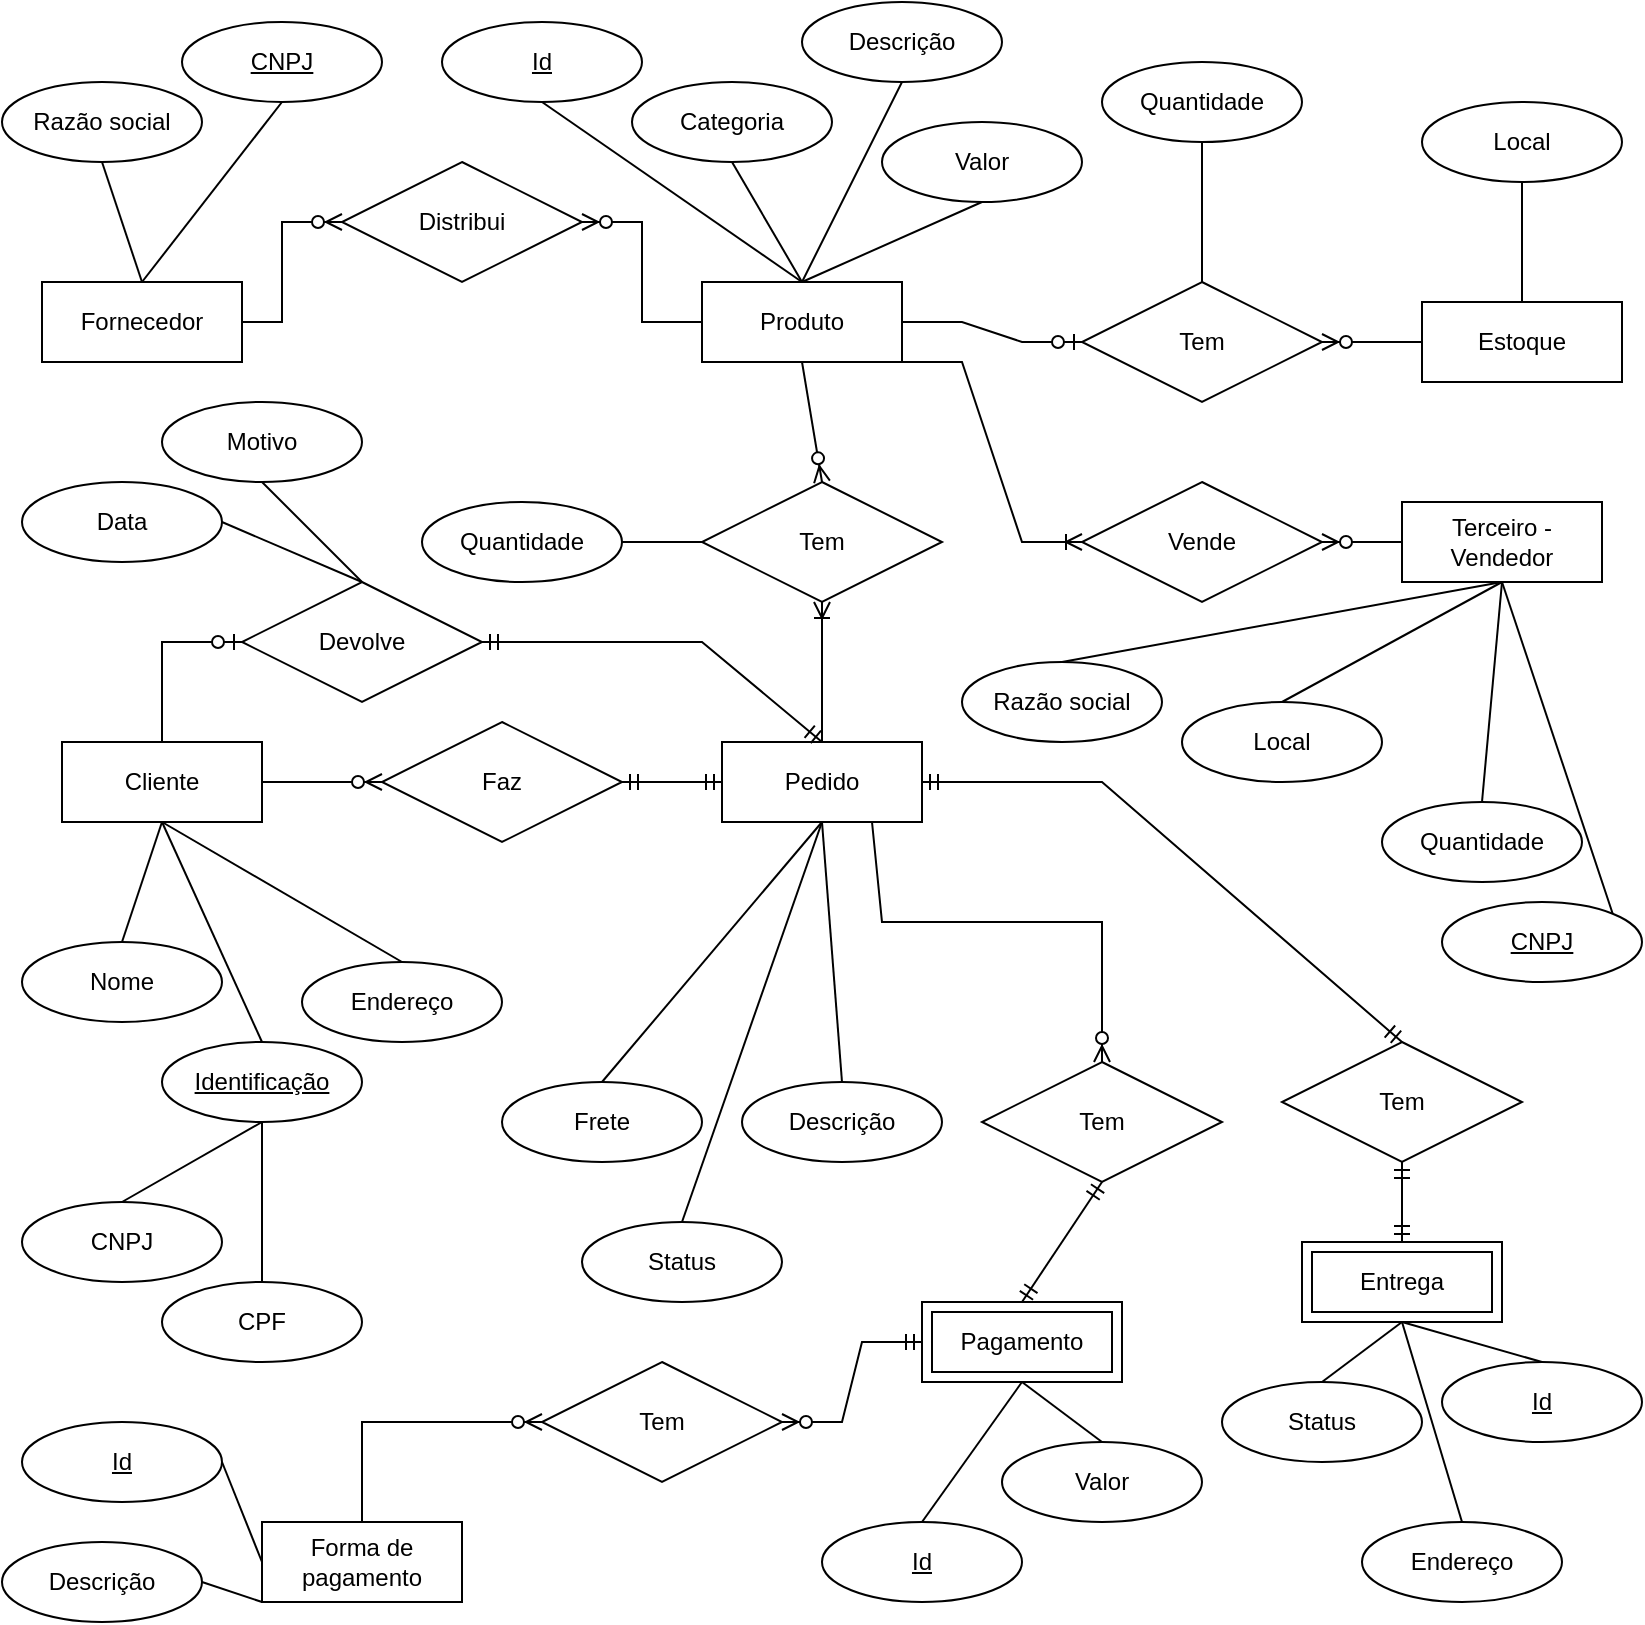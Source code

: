 <mxfile>
    <diagram id="R2lEEEUBdFMjLlhIrx00" name="Page-1">
        <mxGraphModel dx="990" dy="574" grid="1" gridSize="10" guides="1" tooltips="1" connect="1" arrows="1" fold="1" page="1" pageScale="1" pageWidth="850" pageHeight="1100" math="0" shadow="0" extFonts="Permanent Marker^https://fonts.googleapis.com/css?family=Permanent+Marker">
            <root>
                <mxCell id="0"/>
                <mxCell id="1" parent="0"/>
                <mxCell id="_aVbSw46zG1tApkILwOk-1" value="Produto" style="whiteSpace=wrap;html=1;align=center;" parent="1" vertex="1">
                    <mxGeometry x="360" y="150" width="100" height="40" as="geometry"/>
                </mxCell>
                <mxCell id="_aVbSw46zG1tApkILwOk-2" value="Cliente" style="whiteSpace=wrap;html=1;align=center;" parent="1" vertex="1">
                    <mxGeometry x="40" y="380" width="100" height="40" as="geometry"/>
                </mxCell>
                <mxCell id="_aVbSw46zG1tApkILwOk-3" value="Estoque" style="whiteSpace=wrap;html=1;align=center;" parent="1" vertex="1">
                    <mxGeometry x="720" y="160" width="100" height="40" as="geometry"/>
                </mxCell>
                <mxCell id="_aVbSw46zG1tApkILwOk-5" value="&lt;div&gt;Pedido&lt;/div&gt;" style="whiteSpace=wrap;html=1;align=center;" parent="1" vertex="1">
                    <mxGeometry x="370" y="380" width="100" height="40" as="geometry"/>
                </mxCell>
                <mxCell id="_aVbSw46zG1tApkILwOk-6" value="&lt;div&gt;Fornecedor&lt;/div&gt;" style="whiteSpace=wrap;html=1;align=center;" parent="1" vertex="1">
                    <mxGeometry x="30" y="150" width="100" height="40" as="geometry"/>
                </mxCell>
                <mxCell id="_aVbSw46zG1tApkILwOk-8" value="Distribui" style="shape=rhombus;perimeter=rhombusPerimeter;whiteSpace=wrap;html=1;align=center;" parent="1" vertex="1">
                    <mxGeometry x="180" y="90" width="120" height="60" as="geometry"/>
                </mxCell>
                <mxCell id="_aVbSw46zG1tApkILwOk-21" value="&lt;div&gt;Tem&lt;/div&gt;" style="shape=rhombus;perimeter=rhombusPerimeter;whiteSpace=wrap;html=1;align=center;" parent="1" vertex="1">
                    <mxGeometry x="550" y="150" width="120" height="60" as="geometry"/>
                </mxCell>
                <mxCell id="_aVbSw46zG1tApkILwOk-25" value="Tem" style="shape=rhombus;perimeter=rhombusPerimeter;whiteSpace=wrap;html=1;align=center;" parent="1" vertex="1">
                    <mxGeometry x="360" y="250" width="120" height="60" as="geometry"/>
                </mxCell>
                <mxCell id="_aVbSw46zG1tApkILwOk-29" value="Faz" style="shape=rhombus;perimeter=rhombusPerimeter;whiteSpace=wrap;html=1;align=center;" parent="1" vertex="1">
                    <mxGeometry x="200" y="370" width="120" height="60" as="geometry"/>
                </mxCell>
                <mxCell id="_aVbSw46zG1tApkILwOk-32" value="Terceiro - Vendedor" style="whiteSpace=wrap;html=1;align=center;" parent="1" vertex="1">
                    <mxGeometry x="710" y="260" width="100" height="40" as="geometry"/>
                </mxCell>
                <mxCell id="_aVbSw46zG1tApkILwOk-33" value="Vende" style="shape=rhombus;perimeter=rhombusPerimeter;whiteSpace=wrap;html=1;align=center;" parent="1" vertex="1">
                    <mxGeometry x="550" y="250" width="120" height="60" as="geometry"/>
                </mxCell>
                <mxCell id="_aVbSw46zG1tApkILwOk-47" style="edgeStyle=none;rounded=0;orthogonalLoop=1;jettySize=auto;html=1;exitX=0.5;exitY=0;exitDx=0;exitDy=0;entryX=0.5;entryY=1;entryDx=0;entryDy=0;endArrow=none;endFill=0;" parent="1" source="20" target="_aVbSw46zG1tApkILwOk-2" edge="1">
                    <mxGeometry relative="1" as="geometry">
                        <mxPoint x="150" y="530" as="sourcePoint"/>
                    </mxGeometry>
                </mxCell>
                <mxCell id="_aVbSw46zG1tApkILwOk-46" style="edgeStyle=none;rounded=0;orthogonalLoop=1;jettySize=auto;html=1;exitX=0.5;exitY=0;exitDx=0;exitDy=0;entryX=0.5;entryY=1;entryDx=0;entryDy=0;endArrow=none;endFill=0;" parent="1" source="_aVbSw46zG1tApkILwOk-44" target="_aVbSw46zG1tApkILwOk-2" edge="1">
                    <mxGeometry relative="1" as="geometry"/>
                </mxCell>
                <mxCell id="_aVbSw46zG1tApkILwOk-44" value="&lt;div&gt;Nome&lt;/div&gt;" style="ellipse;whiteSpace=wrap;html=1;align=center;" parent="1" vertex="1">
                    <mxGeometry x="20" y="480" width="100" height="40" as="geometry"/>
                </mxCell>
                <mxCell id="_aVbSw46zG1tApkILwOk-49" style="edgeStyle=none;rounded=0;orthogonalLoop=1;jettySize=auto;html=1;exitX=0.5;exitY=0;exitDx=0;exitDy=0;entryX=0.5;entryY=1;entryDx=0;entryDy=0;endArrow=none;endFill=0;" parent="1" source="_aVbSw46zG1tApkILwOk-48" target="_aVbSw46zG1tApkILwOk-2" edge="1">
                    <mxGeometry relative="1" as="geometry"/>
                </mxCell>
                <mxCell id="_aVbSw46zG1tApkILwOk-48" value="Endereço" style="ellipse;whiteSpace=wrap;html=1;align=center;" parent="1" vertex="1">
                    <mxGeometry x="160" y="490" width="100" height="40" as="geometry"/>
                </mxCell>
                <mxCell id="_aVbSw46zG1tApkILwOk-52" style="edgeStyle=none;rounded=0;orthogonalLoop=1;jettySize=auto;html=1;exitX=0.5;exitY=0;exitDx=0;exitDy=0;entryX=0.5;entryY=1;entryDx=0;entryDy=0;endArrow=none;endFill=0;" parent="1" source="_aVbSw46zG1tApkILwOk-50" target="_aVbSw46zG1tApkILwOk-5" edge="1">
                    <mxGeometry relative="1" as="geometry"/>
                </mxCell>
                <mxCell id="_aVbSw46zG1tApkILwOk-50" value="Status" style="ellipse;whiteSpace=wrap;html=1;align=center;" parent="1" vertex="1">
                    <mxGeometry x="300" y="620" width="100" height="40" as="geometry"/>
                </mxCell>
                <mxCell id="_aVbSw46zG1tApkILwOk-53" style="edgeStyle=none;rounded=0;orthogonalLoop=1;jettySize=auto;html=1;exitX=0.5;exitY=0;exitDx=0;exitDy=0;entryX=0.5;entryY=1;entryDx=0;entryDy=0;endArrow=none;endFill=0;" parent="1" source="_aVbSw46zG1tApkILwOk-51" target="_aVbSw46zG1tApkILwOk-5" edge="1">
                    <mxGeometry relative="1" as="geometry"/>
                </mxCell>
                <mxCell id="_aVbSw46zG1tApkILwOk-51" value="Descrição" style="ellipse;whiteSpace=wrap;html=1;align=center;" parent="1" vertex="1">
                    <mxGeometry x="380" y="550" width="100" height="40" as="geometry"/>
                </mxCell>
                <mxCell id="_aVbSw46zG1tApkILwOk-57" style="edgeStyle=none;rounded=0;orthogonalLoop=1;jettySize=auto;html=1;exitX=0.5;exitY=1;exitDx=0;exitDy=0;entryX=0.5;entryY=0;entryDx=0;entryDy=0;endArrow=none;endFill=0;" parent="1" source="_aVbSw46zG1tApkILwOk-54" target="_aVbSw46zG1tApkILwOk-1" edge="1">
                    <mxGeometry relative="1" as="geometry"/>
                </mxCell>
                <mxCell id="_aVbSw46zG1tApkILwOk-54" value="Categoria" style="ellipse;whiteSpace=wrap;html=1;align=center;" parent="1" vertex="1">
                    <mxGeometry x="325" y="50" width="100" height="40" as="geometry"/>
                </mxCell>
                <mxCell id="_aVbSw46zG1tApkILwOk-58" style="edgeStyle=none;rounded=0;orthogonalLoop=1;jettySize=auto;html=1;exitX=0.5;exitY=1;exitDx=0;exitDy=0;endArrow=none;endFill=0;" parent="1" source="_aVbSw46zG1tApkILwOk-55" edge="1">
                    <mxGeometry relative="1" as="geometry">
                        <mxPoint x="410" y="150" as="targetPoint"/>
                    </mxGeometry>
                </mxCell>
                <mxCell id="_aVbSw46zG1tApkILwOk-55" value="Descrição" style="ellipse;whiteSpace=wrap;html=1;align=center;" parent="1" vertex="1">
                    <mxGeometry x="410" y="10" width="100" height="40" as="geometry"/>
                </mxCell>
                <mxCell id="_aVbSw46zG1tApkILwOk-59" style="edgeStyle=none;rounded=0;orthogonalLoop=1;jettySize=auto;html=1;exitX=0.5;exitY=1;exitDx=0;exitDy=0;entryX=0.5;entryY=0;entryDx=0;entryDy=0;endArrow=none;endFill=0;" parent="1" source="_aVbSw46zG1tApkILwOk-56" target="_aVbSw46zG1tApkILwOk-1" edge="1">
                    <mxGeometry relative="1" as="geometry"/>
                </mxCell>
                <mxCell id="_aVbSw46zG1tApkILwOk-56" value="Valor" style="ellipse;whiteSpace=wrap;html=1;align=center;" parent="1" vertex="1">
                    <mxGeometry x="450" y="70" width="100" height="40" as="geometry"/>
                </mxCell>
                <mxCell id="_aVbSw46zG1tApkILwOk-62" style="edgeStyle=none;rounded=0;orthogonalLoop=1;jettySize=auto;html=1;exitX=0.5;exitY=1;exitDx=0;exitDy=0;entryX=0.5;entryY=0;entryDx=0;entryDy=0;endArrow=none;endFill=0;" parent="1" source="_aVbSw46zG1tApkILwOk-60" target="_aVbSw46zG1tApkILwOk-6" edge="1">
                    <mxGeometry relative="1" as="geometry"/>
                </mxCell>
                <mxCell id="_aVbSw46zG1tApkILwOk-60" value="Razão social" style="ellipse;whiteSpace=wrap;html=1;align=center;" parent="1" vertex="1">
                    <mxGeometry x="10" y="50" width="100" height="40" as="geometry"/>
                </mxCell>
                <mxCell id="_aVbSw46zG1tApkILwOk-63" style="edgeStyle=none;rounded=0;orthogonalLoop=1;jettySize=auto;html=1;exitX=0.5;exitY=1;exitDx=0;exitDy=0;entryX=0.5;entryY=0;entryDx=0;entryDy=0;endArrow=none;endFill=0;" parent="1" source="2" target="_aVbSw46zG1tApkILwOk-6" edge="1">
                    <mxGeometry relative="1" as="geometry">
                        <mxPoint x="150" y="60" as="sourcePoint"/>
                    </mxGeometry>
                </mxCell>
                <mxCell id="_aVbSw46zG1tApkILwOk-65" style="edgeStyle=none;rounded=0;orthogonalLoop=1;jettySize=auto;html=1;exitX=0.5;exitY=1;exitDx=0;exitDy=0;entryX=0.5;entryY=0;entryDx=0;entryDy=0;endArrow=none;endFill=0;" parent="1" source="_aVbSw46zG1tApkILwOk-64" target="_aVbSw46zG1tApkILwOk-21" edge="1">
                    <mxGeometry relative="1" as="geometry"/>
                </mxCell>
                <mxCell id="_aVbSw46zG1tApkILwOk-64" value="Quantidade" style="ellipse;whiteSpace=wrap;html=1;align=center;" parent="1" vertex="1">
                    <mxGeometry x="560" y="40" width="100" height="40" as="geometry"/>
                </mxCell>
                <mxCell id="_aVbSw46zG1tApkILwOk-67" style="edgeStyle=none;rounded=0;orthogonalLoop=1;jettySize=auto;html=1;exitX=0.5;exitY=1;exitDx=0;exitDy=0;entryX=0.5;entryY=0;entryDx=0;entryDy=0;endArrow=none;endFill=0;" parent="1" source="_aVbSw46zG1tApkILwOk-66" target="_aVbSw46zG1tApkILwOk-3" edge="1">
                    <mxGeometry relative="1" as="geometry"/>
                </mxCell>
                <mxCell id="_aVbSw46zG1tApkILwOk-66" value="Local" style="ellipse;whiteSpace=wrap;html=1;align=center;" parent="1" vertex="1">
                    <mxGeometry x="720" y="60" width="100" height="40" as="geometry"/>
                </mxCell>
                <mxCell id="_aVbSw46zG1tApkILwOk-71" style="edgeStyle=none;rounded=0;orthogonalLoop=1;jettySize=auto;html=1;exitX=1;exitY=0.5;exitDx=0;exitDy=0;endArrow=none;endFill=0;" parent="1" source="_aVbSw46zG1tApkILwOk-70" edge="1">
                    <mxGeometry relative="1" as="geometry">
                        <mxPoint x="360" y="280" as="targetPoint"/>
                    </mxGeometry>
                </mxCell>
                <mxCell id="_aVbSw46zG1tApkILwOk-70" value="Quantidade" style="ellipse;whiteSpace=wrap;html=1;align=center;" parent="1" vertex="1">
                    <mxGeometry x="220" y="260" width="100" height="40" as="geometry"/>
                </mxCell>
                <mxCell id="_aVbSw46zG1tApkILwOk-73" style="edgeStyle=none;rounded=0;orthogonalLoop=1;jettySize=auto;html=1;exitX=0.5;exitY=0;exitDx=0;exitDy=0;endArrow=none;endFill=0;" parent="1" source="_aVbSw46zG1tApkILwOk-72" edge="1">
                    <mxGeometry relative="1" as="geometry">
                        <mxPoint x="420" y="420" as="targetPoint"/>
                    </mxGeometry>
                </mxCell>
                <mxCell id="_aVbSw46zG1tApkILwOk-72" value="Frete" style="ellipse;whiteSpace=wrap;html=1;align=center;" parent="1" vertex="1">
                    <mxGeometry x="260" y="550" width="100" height="40" as="geometry"/>
                </mxCell>
                <mxCell id="_aVbSw46zG1tApkILwOk-75" style="edgeStyle=none;rounded=0;orthogonalLoop=1;jettySize=auto;html=1;exitX=0.5;exitY=0;exitDx=0;exitDy=0;entryX=0.5;entryY=1;entryDx=0;entryDy=0;endArrow=none;endFill=0;" parent="1" source="_aVbSw46zG1tApkILwOk-74" target="_aVbSw46zG1tApkILwOk-32" edge="1">
                    <mxGeometry relative="1" as="geometry"/>
                </mxCell>
                <mxCell id="_aVbSw46zG1tApkILwOk-74" value="Local" style="ellipse;whiteSpace=wrap;html=1;align=center;" parent="1" vertex="1">
                    <mxGeometry x="600" y="360" width="100" height="40" as="geometry"/>
                </mxCell>
                <mxCell id="_aVbSw46zG1tApkILwOk-77" style="edgeStyle=none;rounded=0;orthogonalLoop=1;jettySize=auto;html=1;exitX=0.5;exitY=0;exitDx=0;exitDy=0;entryX=0.5;entryY=1;entryDx=0;entryDy=0;endArrow=none;endFill=0;" parent="1" source="_aVbSw46zG1tApkILwOk-76" target="_aVbSw46zG1tApkILwOk-32" edge="1">
                    <mxGeometry relative="1" as="geometry"/>
                </mxCell>
                <mxCell id="_aVbSw46zG1tApkILwOk-76" value="Razão social" style="ellipse;whiteSpace=wrap;html=1;align=center;" parent="1" vertex="1">
                    <mxGeometry x="490" y="340" width="100" height="40" as="geometry"/>
                </mxCell>
                <mxCell id="_aVbSw46zG1tApkILwOk-79" style="edgeStyle=none;rounded=0;orthogonalLoop=1;jettySize=auto;html=1;exitX=0.5;exitY=0;exitDx=0;exitDy=0;entryX=0.5;entryY=1;entryDx=0;entryDy=0;endArrow=none;endFill=0;" parent="1" source="_aVbSw46zG1tApkILwOk-78" target="_aVbSw46zG1tApkILwOk-32" edge="1">
                    <mxGeometry relative="1" as="geometry"/>
                </mxCell>
                <mxCell id="_aVbSw46zG1tApkILwOk-78" value="Quantidade" style="ellipse;whiteSpace=wrap;html=1;align=center;" parent="1" vertex="1">
                    <mxGeometry x="700" y="410" width="100" height="40" as="geometry"/>
                </mxCell>
                <mxCell id="_aVbSw46zG1tApkILwOk-80" value="Tem" style="shape=rhombus;perimeter=rhombusPerimeter;whiteSpace=wrap;html=1;align=center;" parent="1" vertex="1">
                    <mxGeometry x="650" y="530" width="120" height="60" as="geometry"/>
                </mxCell>
                <mxCell id="_aVbSw46zG1tApkILwOk-85" style="edgeStyle=none;rounded=0;orthogonalLoop=1;jettySize=auto;html=1;exitX=0.5;exitY=1;exitDx=0;exitDy=0;entryX=0.5;entryY=0;entryDx=0;entryDy=0;endArrow=none;endFill=0;" parent="1" source="_aVbSw46zG1tApkILwOk-82" target="_aVbSw46zG1tApkILwOk-84" edge="1">
                    <mxGeometry relative="1" as="geometry"/>
                </mxCell>
                <mxCell id="32" style="edgeStyle=none;rounded=0;html=1;exitX=0.5;exitY=1;exitDx=0;exitDy=0;entryX=0.5;entryY=0;entryDx=0;entryDy=0;endArrow=none;endFill=0;" edge="1" parent="1" source="_aVbSw46zG1tApkILwOk-82" target="30">
                    <mxGeometry relative="1" as="geometry"/>
                </mxCell>
                <mxCell id="_aVbSw46zG1tApkILwOk-82" value="&lt;div&gt;Entrega&lt;/div&gt;" style="shape=ext;margin=3;double=1;whiteSpace=wrap;html=1;align=center;" parent="1" vertex="1">
                    <mxGeometry x="660" y="630" width="100" height="40" as="geometry"/>
                </mxCell>
                <mxCell id="_aVbSw46zG1tApkILwOk-84" value="&lt;div&gt;Status&lt;/div&gt;" style="ellipse;whiteSpace=wrap;html=1;align=center;" parent="1" vertex="1">
                    <mxGeometry x="620" y="700" width="100" height="40" as="geometry"/>
                </mxCell>
                <mxCell id="_aVbSw46zG1tApkILwOk-87" style="edgeStyle=none;rounded=0;orthogonalLoop=1;jettySize=auto;html=1;exitX=0.5;exitY=0;exitDx=0;exitDy=0;endArrow=none;endFill=0;" parent="1" source="_aVbSw46zG1tApkILwOk-86" edge="1">
                    <mxGeometry relative="1" as="geometry">
                        <mxPoint x="710" y="670" as="targetPoint"/>
                    </mxGeometry>
                </mxCell>
                <mxCell id="_aVbSw46zG1tApkILwOk-86" value="Endereço" style="ellipse;whiteSpace=wrap;html=1;align=center;" parent="1" vertex="1">
                    <mxGeometry x="690" y="770" width="100" height="40" as="geometry"/>
                </mxCell>
                <mxCell id="_aVbSw46zG1tApkILwOk-93" value="Devolve" style="shape=rhombus;perimeter=rhombusPerimeter;whiteSpace=wrap;html=1;align=center;" parent="1" vertex="1">
                    <mxGeometry x="130" y="300" width="120" height="60" as="geometry"/>
                </mxCell>
                <mxCell id="_aVbSw46zG1tApkILwOk-98" style="edgeStyle=none;rounded=0;orthogonalLoop=1;jettySize=auto;html=1;exitX=1;exitY=0.5;exitDx=0;exitDy=0;entryX=0.5;entryY=0;entryDx=0;entryDy=0;endArrow=none;endFill=0;" parent="1" source="_aVbSw46zG1tApkILwOk-97" target="_aVbSw46zG1tApkILwOk-93" edge="1">
                    <mxGeometry relative="1" as="geometry"/>
                </mxCell>
                <mxCell id="_aVbSw46zG1tApkILwOk-97" value="&lt;div&gt;Data&lt;/div&gt;" style="ellipse;whiteSpace=wrap;html=1;align=center;" parent="1" vertex="1">
                    <mxGeometry x="20" y="250" width="100" height="40" as="geometry"/>
                </mxCell>
                <mxCell id="_aVbSw46zG1tApkILwOk-100" style="edgeStyle=none;rounded=0;orthogonalLoop=1;jettySize=auto;html=1;exitX=0.5;exitY=1;exitDx=0;exitDy=0;endArrow=none;endFill=0;" parent="1" source="_aVbSw46zG1tApkILwOk-99" edge="1">
                    <mxGeometry relative="1" as="geometry">
                        <mxPoint x="190" y="300" as="targetPoint"/>
                    </mxGeometry>
                </mxCell>
                <mxCell id="_aVbSw46zG1tApkILwOk-99" value="Motivo" style="ellipse;whiteSpace=wrap;html=1;align=center;" parent="1" vertex="1">
                    <mxGeometry x="90" y="210" width="100" height="40" as="geometry"/>
                </mxCell>
                <mxCell id="_aVbSw46zG1tApkILwOk-101" value="CNPJ" style="ellipse;whiteSpace=wrap;html=1;align=center;" parent="1" vertex="1">
                    <mxGeometry x="20" y="610" width="100" height="40" as="geometry"/>
                </mxCell>
                <mxCell id="_aVbSw46zG1tApkILwOk-103" value="CPF" style="ellipse;whiteSpace=wrap;html=1;align=center;" parent="1" vertex="1">
                    <mxGeometry x="90" y="650" width="100" height="40" as="geometry"/>
                </mxCell>
                <mxCell id="2" value="CNPJ" style="ellipse;whiteSpace=wrap;html=1;align=center;fontStyle=4;" vertex="1" parent="1">
                    <mxGeometry x="100" y="20" width="100" height="40" as="geometry"/>
                </mxCell>
                <mxCell id="3" value="" style="fontSize=12;html=1;endArrow=ERzeroToMany;endFill=1;exitX=1;exitY=0.5;exitDx=0;exitDy=0;entryX=0;entryY=0.5;entryDx=0;entryDy=0;rounded=0;" edge="1" parent="1" source="_aVbSw46zG1tApkILwOk-6" target="_aVbSw46zG1tApkILwOk-8">
                    <mxGeometry width="100" height="100" relative="1" as="geometry">
                        <mxPoint x="150" y="170" as="sourcePoint"/>
                        <mxPoint x="250" y="70" as="targetPoint"/>
                        <Array as="points">
                            <mxPoint x="150" y="170"/>
                            <mxPoint x="150" y="120"/>
                        </Array>
                    </mxGeometry>
                </mxCell>
                <mxCell id="4" value="" style="fontSize=12;html=1;endArrow=ERzeroToMany;endFill=1;exitX=0;exitY=0.5;exitDx=0;exitDy=0;entryX=1;entryY=0.5;entryDx=0;entryDy=0;rounded=0;" edge="1" parent="1" source="_aVbSw46zG1tApkILwOk-1" target="_aVbSw46zG1tApkILwOk-8">
                    <mxGeometry width="100" height="100" relative="1" as="geometry">
                        <mxPoint x="270" y="210" as="sourcePoint"/>
                        <mxPoint x="320" y="160" as="targetPoint"/>
                        <Array as="points">
                            <mxPoint x="330" y="170"/>
                            <mxPoint x="330" y="120"/>
                        </Array>
                    </mxGeometry>
                </mxCell>
                <mxCell id="6" style="edgeStyle=none;rounded=0;html=1;exitX=0.5;exitY=1;exitDx=0;exitDy=0;entryX=0.5;entryY=0;entryDx=0;entryDy=0;endArrow=none;endFill=0;" edge="1" parent="1" source="5" target="_aVbSw46zG1tApkILwOk-1">
                    <mxGeometry relative="1" as="geometry"/>
                </mxCell>
                <mxCell id="5" value="Id" style="ellipse;whiteSpace=wrap;html=1;align=center;fontStyle=4;" vertex="1" parent="1">
                    <mxGeometry x="230" y="20" width="100" height="40" as="geometry"/>
                </mxCell>
                <mxCell id="7" value="" style="edgeStyle=entityRelationEdgeStyle;fontSize=12;html=1;endArrow=ERzeroToOne;endFill=1;rounded=0;exitX=1;exitY=0.5;exitDx=0;exitDy=0;" edge="1" parent="1" source="_aVbSw46zG1tApkILwOk-1" target="_aVbSw46zG1tApkILwOk-21">
                    <mxGeometry width="100" height="100" relative="1" as="geometry">
                        <mxPoint x="450" y="350" as="sourcePoint"/>
                        <mxPoint x="550" y="250" as="targetPoint"/>
                    </mxGeometry>
                </mxCell>
                <mxCell id="8" value="" style="edgeStyle=entityRelationEdgeStyle;fontSize=12;html=1;endArrow=ERzeroToMany;endFill=1;rounded=0;entryX=1;entryY=0.5;entryDx=0;entryDy=0;exitX=0;exitY=0.5;exitDx=0;exitDy=0;" edge="1" parent="1" source="_aVbSw46zG1tApkILwOk-3" target="_aVbSw46zG1tApkILwOk-21">
                    <mxGeometry width="100" height="100" relative="1" as="geometry">
                        <mxPoint x="450" y="350" as="sourcePoint"/>
                        <mxPoint x="550" y="250" as="targetPoint"/>
                    </mxGeometry>
                </mxCell>
                <mxCell id="10" style="edgeStyle=none;rounded=0;html=1;exitX=1;exitY=0;exitDx=0;exitDy=0;endArrow=none;endFill=0;" edge="1" parent="1" source="9">
                    <mxGeometry relative="1" as="geometry">
                        <mxPoint x="760" y="300" as="targetPoint"/>
                    </mxGeometry>
                </mxCell>
                <mxCell id="9" value="CNPJ" style="ellipse;whiteSpace=wrap;html=1;align=center;fontStyle=4;" vertex="1" parent="1">
                    <mxGeometry x="730" y="460" width="100" height="40" as="geometry"/>
                </mxCell>
                <mxCell id="11" value="" style="edgeStyle=entityRelationEdgeStyle;fontSize=12;html=1;endArrow=ERzeroToMany;endFill=1;rounded=0;entryX=1;entryY=0.5;entryDx=0;entryDy=0;exitX=0;exitY=0.5;exitDx=0;exitDy=0;" edge="1" parent="1" source="_aVbSw46zG1tApkILwOk-32" target="_aVbSw46zG1tApkILwOk-33">
                    <mxGeometry width="100" height="100" relative="1" as="geometry">
                        <mxPoint x="450" y="250" as="sourcePoint"/>
                        <mxPoint x="550" y="150" as="targetPoint"/>
                    </mxGeometry>
                </mxCell>
                <mxCell id="12" value="" style="edgeStyle=entityRelationEdgeStyle;fontSize=12;html=1;endArrow=ERoneToMany;rounded=0;entryX=0;entryY=0.5;entryDx=0;entryDy=0;exitX=1;exitY=1;exitDx=0;exitDy=0;" edge="1" parent="1" source="_aVbSw46zG1tApkILwOk-1" target="_aVbSw46zG1tApkILwOk-33">
                    <mxGeometry width="100" height="100" relative="1" as="geometry">
                        <mxPoint x="420" y="190" as="sourcePoint"/>
                        <mxPoint x="550" y="150" as="targetPoint"/>
                    </mxGeometry>
                </mxCell>
                <mxCell id="13" value="" style="fontSize=12;html=1;endArrow=ERzeroToMany;endFill=1;rounded=0;exitX=0.5;exitY=1;exitDx=0;exitDy=0;entryX=0.5;entryY=0;entryDx=0;entryDy=0;" edge="1" parent="1" source="_aVbSw46zG1tApkILwOk-1" target="_aVbSw46zG1tApkILwOk-25">
                    <mxGeometry width="100" height="100" relative="1" as="geometry">
                        <mxPoint x="450" y="450" as="sourcePoint"/>
                        <mxPoint x="550" y="350" as="targetPoint"/>
                    </mxGeometry>
                </mxCell>
                <mxCell id="14" value="" style="fontSize=12;html=1;endArrow=ERoneToMany;rounded=0;exitX=0.5;exitY=0;exitDx=0;exitDy=0;entryX=0.5;entryY=1;entryDx=0;entryDy=0;" edge="1" parent="1" source="_aVbSw46zG1tApkILwOk-5" target="_aVbSw46zG1tApkILwOk-25">
                    <mxGeometry width="100" height="100" relative="1" as="geometry">
                        <mxPoint x="450" y="450" as="sourcePoint"/>
                        <mxPoint x="550" y="350" as="targetPoint"/>
                    </mxGeometry>
                </mxCell>
                <mxCell id="16" value="" style="fontSize=12;html=1;endArrow=ERzeroToOne;endFill=1;rounded=0;exitX=0.5;exitY=0;exitDx=0;exitDy=0;entryX=0;entryY=0.5;entryDx=0;entryDy=0;" edge="1" parent="1" source="_aVbSw46zG1tApkILwOk-2" target="_aVbSw46zG1tApkILwOk-93">
                    <mxGeometry width="100" height="100" relative="1" as="geometry">
                        <mxPoint x="450" y="450" as="sourcePoint"/>
                        <mxPoint x="550" y="350" as="targetPoint"/>
                        <Array as="points">
                            <mxPoint x="90" y="330"/>
                        </Array>
                    </mxGeometry>
                </mxCell>
                <mxCell id="17" value="" style="fontSize=12;html=1;endArrow=ERmandOne;startArrow=ERmandOne;rounded=0;entryX=0.5;entryY=0;entryDx=0;entryDy=0;exitX=1;exitY=0.5;exitDx=0;exitDy=0;" edge="1" parent="1" source="_aVbSw46zG1tApkILwOk-93" target="_aVbSw46zG1tApkILwOk-5">
                    <mxGeometry width="100" height="100" relative="1" as="geometry">
                        <mxPoint x="450" y="450" as="sourcePoint"/>
                        <mxPoint x="550" y="350" as="targetPoint"/>
                        <Array as="points">
                            <mxPoint x="360" y="330"/>
                        </Array>
                    </mxGeometry>
                </mxCell>
                <mxCell id="18" value="" style="edgeStyle=entityRelationEdgeStyle;fontSize=12;html=1;endArrow=ERzeroToMany;endFill=1;rounded=0;exitX=1;exitY=0.5;exitDx=0;exitDy=0;entryX=0;entryY=0.5;entryDx=0;entryDy=0;" edge="1" parent="1" source="_aVbSw46zG1tApkILwOk-2" target="_aVbSw46zG1tApkILwOk-29">
                    <mxGeometry width="100" height="100" relative="1" as="geometry">
                        <mxPoint x="450" y="450" as="sourcePoint"/>
                        <mxPoint x="550" y="350" as="targetPoint"/>
                    </mxGeometry>
                </mxCell>
                <mxCell id="19" value="" style="edgeStyle=entityRelationEdgeStyle;fontSize=12;html=1;endArrow=ERmandOne;startArrow=ERmandOne;rounded=0;exitX=1;exitY=0.5;exitDx=0;exitDy=0;entryX=0;entryY=0.5;entryDx=0;entryDy=0;" edge="1" parent="1" source="_aVbSw46zG1tApkILwOk-29" target="_aVbSw46zG1tApkILwOk-5">
                    <mxGeometry width="100" height="100" relative="1" as="geometry">
                        <mxPoint x="450" y="450" as="sourcePoint"/>
                        <mxPoint x="550" y="350" as="targetPoint"/>
                    </mxGeometry>
                </mxCell>
                <mxCell id="21" style="edgeStyle=none;rounded=0;html=1;exitX=0.5;exitY=1;exitDx=0;exitDy=0;entryX=0.5;entryY=0;entryDx=0;entryDy=0;endArrow=none;endFill=0;" edge="1" parent="1" source="20" target="_aVbSw46zG1tApkILwOk-101">
                    <mxGeometry relative="1" as="geometry"/>
                </mxCell>
                <mxCell id="22" style="edgeStyle=none;rounded=0;html=1;exitX=0.5;exitY=1;exitDx=0;exitDy=0;entryX=0.5;entryY=0;entryDx=0;entryDy=0;endArrow=none;endFill=0;" edge="1" parent="1" source="20" target="_aVbSw46zG1tApkILwOk-103">
                    <mxGeometry relative="1" as="geometry"/>
                </mxCell>
                <mxCell id="20" value="Identificação" style="ellipse;whiteSpace=wrap;html=1;align=center;fontStyle=4;" vertex="1" parent="1">
                    <mxGeometry x="90" y="530" width="100" height="40" as="geometry"/>
                </mxCell>
                <mxCell id="23" value="" style="fontSize=12;html=1;endArrow=ERmandOne;startArrow=ERmandOne;rounded=0;entryX=0.5;entryY=0;entryDx=0;entryDy=0;exitX=1;exitY=0.5;exitDx=0;exitDy=0;" edge="1" parent="1" source="_aVbSw46zG1tApkILwOk-5" target="_aVbSw46zG1tApkILwOk-80">
                    <mxGeometry width="100" height="100" relative="1" as="geometry">
                        <mxPoint x="450" y="650" as="sourcePoint"/>
                        <mxPoint x="550" y="550" as="targetPoint"/>
                        <Array as="points">
                            <mxPoint x="560" y="400"/>
                        </Array>
                    </mxGeometry>
                </mxCell>
                <mxCell id="24" value="" style="fontSize=12;html=1;endArrow=ERmandOne;startArrow=ERmandOne;rounded=0;exitX=0.5;exitY=0;exitDx=0;exitDy=0;entryX=0.5;entryY=1;entryDx=0;entryDy=0;" edge="1" parent="1" source="_aVbSw46zG1tApkILwOk-82" target="_aVbSw46zG1tApkILwOk-80">
                    <mxGeometry width="100" height="100" relative="1" as="geometry">
                        <mxPoint x="600" y="670" as="sourcePoint"/>
                        <mxPoint x="700" y="570" as="targetPoint"/>
                    </mxGeometry>
                </mxCell>
                <mxCell id="25" value="Tem" style="shape=rhombus;perimeter=rhombusPerimeter;whiteSpace=wrap;html=1;align=center;" vertex="1" parent="1">
                    <mxGeometry x="500" y="540" width="120" height="60" as="geometry"/>
                </mxCell>
                <mxCell id="33" style="edgeStyle=none;rounded=0;html=1;exitX=0.5;exitY=1;exitDx=0;exitDy=0;entryX=0.5;entryY=0;entryDx=0;entryDy=0;endArrow=none;endFill=0;" edge="1" parent="1" source="26" target="29">
                    <mxGeometry relative="1" as="geometry"/>
                </mxCell>
                <mxCell id="26" value="&lt;div&gt;Pagamento&lt;/div&gt;" style="shape=ext;margin=3;double=1;whiteSpace=wrap;html=1;align=center;" vertex="1" parent="1">
                    <mxGeometry x="470" y="660" width="100" height="40" as="geometry"/>
                </mxCell>
                <mxCell id="27" value="" style="fontSize=12;html=1;endArrow=ERzeroToMany;endFill=1;rounded=0;exitX=0.75;exitY=1;exitDx=0;exitDy=0;entryX=0.5;entryY=0;entryDx=0;entryDy=0;" edge="1" parent="1" source="_aVbSw46zG1tApkILwOk-5" target="25">
                    <mxGeometry width="100" height="100" relative="1" as="geometry">
                        <mxPoint x="450" y="650" as="sourcePoint"/>
                        <mxPoint x="550" y="550" as="targetPoint"/>
                        <Array as="points">
                            <mxPoint x="450" y="470"/>
                            <mxPoint x="560" y="470"/>
                        </Array>
                    </mxGeometry>
                </mxCell>
                <mxCell id="28" value="" style="fontSize=12;html=1;endArrow=ERmandOne;startArrow=ERmandOne;rounded=0;entryX=0.5;entryY=1;entryDx=0;entryDy=0;exitX=0.5;exitY=0;exitDx=0;exitDy=0;" edge="1" parent="1" source="26" target="25">
                    <mxGeometry width="100" height="100" relative="1" as="geometry">
                        <mxPoint x="450" y="650" as="sourcePoint"/>
                        <mxPoint x="550" y="550" as="targetPoint"/>
                    </mxGeometry>
                </mxCell>
                <mxCell id="29" value="&lt;div&gt;Valor&lt;/div&gt;" style="ellipse;whiteSpace=wrap;html=1;align=center;" vertex="1" parent="1">
                    <mxGeometry x="510" y="730" width="100" height="40" as="geometry"/>
                </mxCell>
                <mxCell id="30" value="Id" style="ellipse;whiteSpace=wrap;html=1;align=center;fontStyle=4;" vertex="1" parent="1">
                    <mxGeometry x="730" y="690" width="100" height="40" as="geometry"/>
                </mxCell>
                <mxCell id="34" style="edgeStyle=none;rounded=0;html=1;exitX=0.5;exitY=0;exitDx=0;exitDy=0;endArrow=none;endFill=0;" edge="1" parent="1" source="31">
                    <mxGeometry relative="1" as="geometry">
                        <mxPoint x="520" y="700" as="targetPoint"/>
                    </mxGeometry>
                </mxCell>
                <mxCell id="31" value="Id" style="ellipse;whiteSpace=wrap;html=1;align=center;fontStyle=4;" vertex="1" parent="1">
                    <mxGeometry x="420" y="770" width="100" height="40" as="geometry"/>
                </mxCell>
                <mxCell id="35" value="Tem" style="shape=rhombus;perimeter=rhombusPerimeter;whiteSpace=wrap;html=1;align=center;" vertex="1" parent="1">
                    <mxGeometry x="280" y="690" width="120" height="60" as="geometry"/>
                </mxCell>
                <mxCell id="36" value="&lt;div&gt;Forma de pagamento&lt;/div&gt;" style="whiteSpace=wrap;html=1;align=center;" vertex="1" parent="1">
                    <mxGeometry x="140" y="770" width="100" height="40" as="geometry"/>
                </mxCell>
                <mxCell id="38" value="" style="edgeStyle=entityRelationEdgeStyle;fontSize=12;html=1;endArrow=ERzeroToMany;startArrow=ERmandOne;rounded=0;exitX=0;exitY=0.5;exitDx=0;exitDy=0;entryX=1;entryY=0.5;entryDx=0;entryDy=0;" edge="1" parent="1" source="26" target="35">
                    <mxGeometry width="100" height="100" relative="1" as="geometry">
                        <mxPoint x="450" y="640" as="sourcePoint"/>
                        <mxPoint x="550" y="540" as="targetPoint"/>
                    </mxGeometry>
                </mxCell>
                <mxCell id="39" value="" style="fontSize=12;html=1;endArrow=ERzeroToMany;endFill=1;rounded=0;exitX=0.5;exitY=0;exitDx=0;exitDy=0;entryX=0;entryY=0.5;entryDx=0;entryDy=0;" edge="1" parent="1" source="36" target="35">
                    <mxGeometry width="100" height="100" relative="1" as="geometry">
                        <mxPoint x="170" y="760" as="sourcePoint"/>
                        <mxPoint x="270" y="660" as="targetPoint"/>
                        <Array as="points">
                            <mxPoint x="190" y="720"/>
                        </Array>
                    </mxGeometry>
                </mxCell>
                <mxCell id="42" style="edgeStyle=none;rounded=0;html=1;exitX=1;exitY=0.5;exitDx=0;exitDy=0;entryX=0;entryY=0.5;entryDx=0;entryDy=0;endArrow=none;endFill=0;" edge="1" parent="1" source="40" target="36">
                    <mxGeometry relative="1" as="geometry"/>
                </mxCell>
                <mxCell id="40" value="Id" style="ellipse;whiteSpace=wrap;html=1;align=center;fontStyle=4;" vertex="1" parent="1">
                    <mxGeometry x="20" y="720" width="100" height="40" as="geometry"/>
                </mxCell>
                <mxCell id="43" style="edgeStyle=none;rounded=0;html=1;exitX=1;exitY=0.5;exitDx=0;exitDy=0;entryX=0;entryY=1;entryDx=0;entryDy=0;endArrow=none;endFill=0;" edge="1" parent="1" source="41" target="36">
                    <mxGeometry relative="1" as="geometry"/>
                </mxCell>
                <mxCell id="41" value="&lt;div&gt;Descrição&lt;/div&gt;" style="ellipse;whiteSpace=wrap;html=1;align=center;" vertex="1" parent="1">
                    <mxGeometry x="10" y="780" width="100" height="40" as="geometry"/>
                </mxCell>
            </root>
        </mxGraphModel>
    </diagram>
</mxfile>